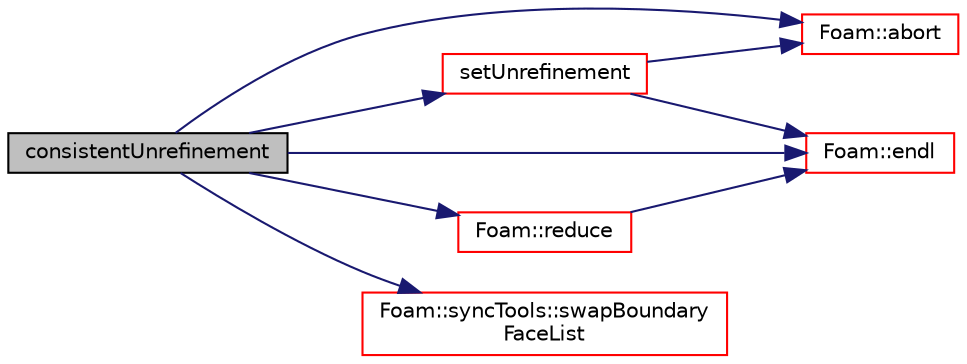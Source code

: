 digraph "consistentUnrefinement"
{
  bgcolor="transparent";
  edge [fontname="Helvetica",fontsize="10",labelfontname="Helvetica",labelfontsize="10"];
  node [fontname="Helvetica",fontsize="10",shape=record];
  rankdir="LR";
  Node6818 [label="consistentUnrefinement",height=0.2,width=0.4,color="black", fillcolor="grey75", style="filled", fontcolor="black"];
  Node6818 -> Node6819 [color="midnightblue",fontsize="10",style="solid",fontname="Helvetica"];
  Node6819 [label="Foam::abort",height=0.2,width=0.4,color="red",URL="$a21851.html#a447107a607d03e417307c203fa5fb44b"];
  Node6818 -> Node6826 [color="midnightblue",fontsize="10",style="solid",fontname="Helvetica"];
  Node6826 [label="Foam::endl",height=0.2,width=0.4,color="red",URL="$a21851.html#a2db8fe02a0d3909e9351bb4275b23ce4",tooltip="Add newline and flush stream. "];
  Node6818 -> Node6864 [color="midnightblue",fontsize="10",style="solid",fontname="Helvetica"];
  Node6864 [label="Foam::reduce",height=0.2,width=0.4,color="red",URL="$a21851.html#a7ffd6af4acc2eb9ba72ee296b5ecda23"];
  Node6864 -> Node6826 [color="midnightblue",fontsize="10",style="solid",fontname="Helvetica"];
  Node6818 -> Node6874 [color="midnightblue",fontsize="10",style="solid",fontname="Helvetica"];
  Node6874 [label="setUnrefinement",height=0.2,width=0.4,color="red",URL="$a22413.html#aa4246c753057abd6ecf4b510ee30bd99",tooltip="Remove some refinement. Needs to be supplied output of. "];
  Node6874 -> Node6819 [color="midnightblue",fontsize="10",style="solid",fontname="Helvetica"];
  Node6874 -> Node6826 [color="midnightblue",fontsize="10",style="solid",fontname="Helvetica"];
  Node6818 -> Node6880 [color="midnightblue",fontsize="10",style="solid",fontname="Helvetica"];
  Node6880 [label="Foam::syncTools::swapBoundary\lFaceList",height=0.2,width=0.4,color="red",URL="$a28657.html#a30e4f2ce2c2399c35f5d674bdb7c07fd",tooltip="Swap coupled boundary face values. "];
}
